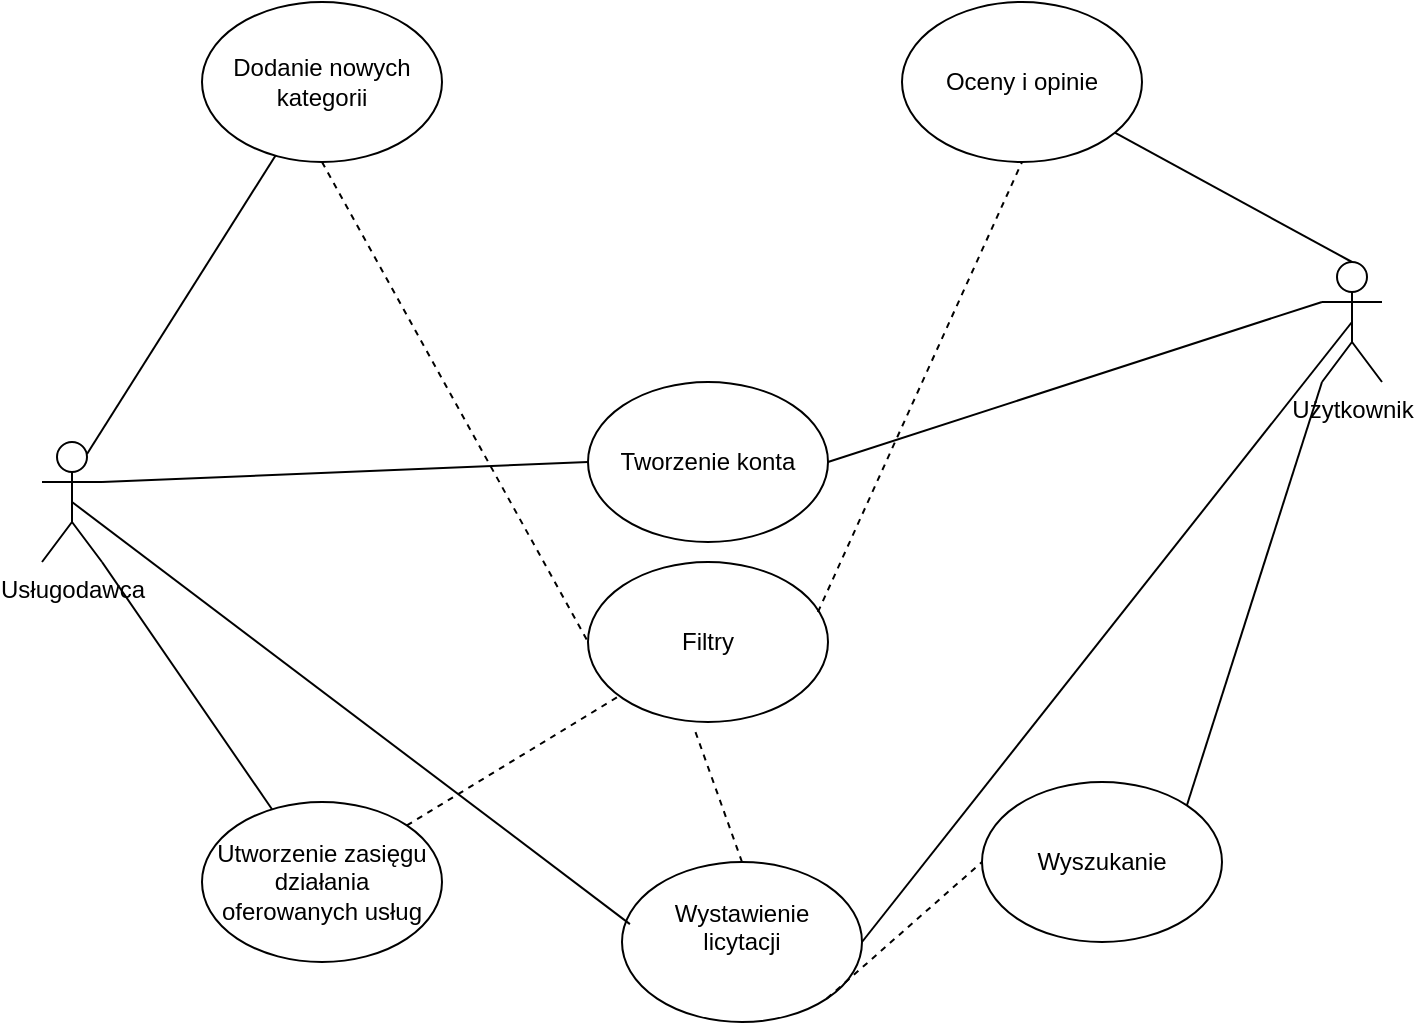 <mxfile version="12.4.2" type="github" pages="1">
  <diagram id="X4KtPScDE5aJx_dzZ8nU" name="Page-1">
    <mxGraphModel dx="1422" dy="791" grid="1" gridSize="10" guides="1" tooltips="1" connect="1" arrows="1" fold="1" page="1" pageScale="1" pageWidth="827" pageHeight="1169" math="0" shadow="0">
      <root>
        <mxCell id="0"/>
        <mxCell id="1" parent="0"/>
        <mxCell id="VTKftnoG7H33NL0N4lO0-1" value="Usługodawca" style="shape=umlActor;verticalLabelPosition=bottom;labelBackgroundColor=#ffffff;verticalAlign=top;html=1;outlineConnect=0;" parent="1" vertex="1">
          <mxGeometry x="80" y="480" width="30" height="60" as="geometry"/>
        </mxCell>
        <mxCell id="VTKftnoG7H33NL0N4lO0-3" value="Tworzenie konta" style="ellipse;whiteSpace=wrap;html=1;" parent="1" vertex="1">
          <mxGeometry x="353" y="450" width="120" height="80" as="geometry"/>
        </mxCell>
        <mxCell id="VTKftnoG7H33NL0N4lO0-4" value="Dodanie nowych kategorii" style="ellipse;whiteSpace=wrap;html=1;" parent="1" vertex="1">
          <mxGeometry x="160" y="260" width="120" height="80" as="geometry"/>
        </mxCell>
        <mxCell id="VTKftnoG7H33NL0N4lO0-5" value="Utworzenie zasięgu działania oferowanych usług" style="ellipse;whiteSpace=wrap;html=1;" parent="1" vertex="1">
          <mxGeometry x="160" y="660" width="120" height="80" as="geometry"/>
        </mxCell>
        <mxCell id="VTKftnoG7H33NL0N4lO0-6" value="Użytkownik" style="shape=umlActor;verticalLabelPosition=bottom;labelBackgroundColor=#ffffff;verticalAlign=top;html=1;outlineConnect=0;" parent="1" vertex="1">
          <mxGeometry x="720" y="390" width="30" height="60" as="geometry"/>
        </mxCell>
        <mxCell id="VTKftnoG7H33NL0N4lO0-7" value="Oceny i opinie" style="ellipse;whiteSpace=wrap;html=1;" parent="1" vertex="1">
          <mxGeometry x="510" y="260" width="120" height="80" as="geometry"/>
        </mxCell>
        <mxCell id="VTKftnoG7H33NL0N4lO0-8" value="Wyszukanie" style="ellipse;whiteSpace=wrap;html=1;" parent="1" vertex="1">
          <mxGeometry x="550" y="650" width="120" height="80" as="geometry"/>
        </mxCell>
        <mxCell id="pVavtnSqjncw0e83FAwv-1" value="" style="endArrow=none;html=1;entryX=1;entryY=1;entryDx=0;entryDy=0;entryPerimeter=0;" parent="1" source="VTKftnoG7H33NL0N4lO0-5" target="VTKftnoG7H33NL0N4lO0-1" edge="1">
          <mxGeometry width="50" height="50" relative="1" as="geometry">
            <mxPoint x="60" y="810" as="sourcePoint"/>
            <mxPoint x="110" y="760" as="targetPoint"/>
          </mxGeometry>
        </mxCell>
        <mxCell id="pVavtnSqjncw0e83FAwv-2" value="" style="endArrow=none;html=1;entryX=0.75;entryY=0.1;entryDx=0;entryDy=0;entryPerimeter=0;" parent="1" source="VTKftnoG7H33NL0N4lO0-4" target="VTKftnoG7H33NL0N4lO0-1" edge="1">
          <mxGeometry width="50" height="50" relative="1" as="geometry">
            <mxPoint x="60" y="810" as="sourcePoint"/>
            <mxPoint x="110" y="760" as="targetPoint"/>
          </mxGeometry>
        </mxCell>
        <mxCell id="pVavtnSqjncw0e83FAwv-3" value="" style="endArrow=none;html=1;entryX=0;entryY=1;entryDx=0;entryDy=0;entryPerimeter=0;exitX=1;exitY=0;exitDx=0;exitDy=0;" parent="1" source="VTKftnoG7H33NL0N4lO0-8" target="VTKftnoG7H33NL0N4lO0-6" edge="1">
          <mxGeometry width="50" height="50" relative="1" as="geometry">
            <mxPoint x="680" y="540" as="sourcePoint"/>
            <mxPoint x="730" y="450" as="targetPoint"/>
          </mxGeometry>
        </mxCell>
        <mxCell id="pVavtnSqjncw0e83FAwv-4" value="" style="endArrow=none;html=1;entryX=0.5;entryY=0;entryDx=0;entryDy=0;entryPerimeter=0;" parent="1" source="VTKftnoG7H33NL0N4lO0-7" target="VTKftnoG7H33NL0N4lO0-6" edge="1">
          <mxGeometry width="50" height="50" relative="1" as="geometry">
            <mxPoint x="60" y="810" as="sourcePoint"/>
            <mxPoint x="110" y="760" as="targetPoint"/>
          </mxGeometry>
        </mxCell>
        <mxCell id="pVavtnSqjncw0e83FAwv-5" value="" style="endArrow=none;html=1;entryX=1;entryY=0.333;entryDx=0;entryDy=0;entryPerimeter=0;exitX=0;exitY=0.5;exitDx=0;exitDy=0;" parent="1" source="VTKftnoG7H33NL0N4lO0-3" target="VTKftnoG7H33NL0N4lO0-1" edge="1">
          <mxGeometry width="50" height="50" relative="1" as="geometry">
            <mxPoint x="60" y="810" as="sourcePoint"/>
            <mxPoint x="110" y="760" as="targetPoint"/>
          </mxGeometry>
        </mxCell>
        <mxCell id="pVavtnSqjncw0e83FAwv-7" value="" style="endArrow=none;html=1;entryX=0;entryY=0.333;entryDx=0;entryDy=0;entryPerimeter=0;exitX=1;exitY=0.5;exitDx=0;exitDy=0;" parent="1" source="VTKftnoG7H33NL0N4lO0-3" target="VTKftnoG7H33NL0N4lO0-6" edge="1">
          <mxGeometry width="50" height="50" relative="1" as="geometry">
            <mxPoint x="60" y="810" as="sourcePoint"/>
            <mxPoint x="110" y="760" as="targetPoint"/>
          </mxGeometry>
        </mxCell>
        <mxCell id="0DhYK3gLRi87V5UBloDc-1" value="&lt;div&gt;Wystawienie &lt;br&gt;&lt;/div&gt;&lt;div&gt;licytacji&lt;/div&gt;&lt;div&gt;&lt;br&gt;&lt;/div&gt;" style="ellipse;whiteSpace=wrap;html=1;" vertex="1" parent="1">
          <mxGeometry x="370" y="690" width="120" height="80" as="geometry"/>
        </mxCell>
        <mxCell id="0DhYK3gLRi87V5UBloDc-2" value="" style="endArrow=none;html=1;entryX=0.033;entryY=0.388;entryDx=0;entryDy=0;entryPerimeter=0;exitX=0.5;exitY=0.5;exitDx=0;exitDy=0;exitPerimeter=0;" edge="1" parent="1" source="VTKftnoG7H33NL0N4lO0-1" target="0DhYK3gLRi87V5UBloDc-1">
          <mxGeometry width="50" height="50" relative="1" as="geometry">
            <mxPoint x="60" y="840" as="sourcePoint"/>
            <mxPoint x="110" y="790" as="targetPoint"/>
          </mxGeometry>
        </mxCell>
        <mxCell id="0DhYK3gLRi87V5UBloDc-3" value="" style="endArrow=none;html=1;entryX=0.5;entryY=0.5;entryDx=0;entryDy=0;entryPerimeter=0;exitX=1;exitY=0.5;exitDx=0;exitDy=0;" edge="1" parent="1" source="0DhYK3gLRi87V5UBloDc-1" target="VTKftnoG7H33NL0N4lO0-6">
          <mxGeometry width="50" height="50" relative="1" as="geometry">
            <mxPoint x="60" y="840" as="sourcePoint"/>
            <mxPoint x="110" y="790" as="targetPoint"/>
          </mxGeometry>
        </mxCell>
        <mxCell id="0DhYK3gLRi87V5UBloDc-4" value="" style="endArrow=none;dashed=1;html=1;entryX=0;entryY=0.5;entryDx=0;entryDy=0;exitX=1;exitY=1;exitDx=0;exitDy=0;" edge="1" parent="1" source="0DhYK3gLRi87V5UBloDc-1" target="VTKftnoG7H33NL0N4lO0-8">
          <mxGeometry width="50" height="50" relative="1" as="geometry">
            <mxPoint x="60" y="810" as="sourcePoint"/>
            <mxPoint x="110" y="760" as="targetPoint"/>
          </mxGeometry>
        </mxCell>
        <mxCell id="0DhYK3gLRi87V5UBloDc-6" value="Filtry" style="ellipse;whiteSpace=wrap;html=1;" vertex="1" parent="1">
          <mxGeometry x="353" y="540" width="120" height="80" as="geometry"/>
        </mxCell>
        <mxCell id="0DhYK3gLRi87V5UBloDc-8" value="" style="endArrow=none;dashed=1;html=1;exitX=1;exitY=0;exitDx=0;exitDy=0;" edge="1" parent="1" source="VTKftnoG7H33NL0N4lO0-5" target="0DhYK3gLRi87V5UBloDc-6">
          <mxGeometry width="50" height="50" relative="1" as="geometry">
            <mxPoint x="60" y="840" as="sourcePoint"/>
            <mxPoint x="110" y="790" as="targetPoint"/>
          </mxGeometry>
        </mxCell>
        <mxCell id="0DhYK3gLRi87V5UBloDc-9" value="" style="endArrow=none;dashed=1;html=1;entryX=0.442;entryY=1.038;entryDx=0;entryDy=0;entryPerimeter=0;exitX=0.5;exitY=0;exitDx=0;exitDy=0;" edge="1" parent="1" source="0DhYK3gLRi87V5UBloDc-1" target="0DhYK3gLRi87V5UBloDc-6">
          <mxGeometry width="50" height="50" relative="1" as="geometry">
            <mxPoint x="60" y="840" as="sourcePoint"/>
            <mxPoint x="110" y="790" as="targetPoint"/>
          </mxGeometry>
        </mxCell>
        <mxCell id="0DhYK3gLRi87V5UBloDc-10" value="" style="endArrow=none;dashed=1;html=1;entryX=0;entryY=0.5;entryDx=0;entryDy=0;exitX=0.5;exitY=1;exitDx=0;exitDy=0;" edge="1" parent="1" source="VTKftnoG7H33NL0N4lO0-4" target="0DhYK3gLRi87V5UBloDc-6">
          <mxGeometry width="50" height="50" relative="1" as="geometry">
            <mxPoint x="60" y="840" as="sourcePoint"/>
            <mxPoint x="110" y="790" as="targetPoint"/>
          </mxGeometry>
        </mxCell>
        <mxCell id="0DhYK3gLRi87V5UBloDc-11" value="" style="endArrow=none;dashed=1;html=1;entryX=0.5;entryY=1;entryDx=0;entryDy=0;exitX=0.958;exitY=0.313;exitDx=0;exitDy=0;exitPerimeter=0;" edge="1" parent="1" source="0DhYK3gLRi87V5UBloDc-6" target="VTKftnoG7H33NL0N4lO0-7">
          <mxGeometry width="50" height="50" relative="1" as="geometry">
            <mxPoint x="60" y="840" as="sourcePoint"/>
            <mxPoint x="110" y="790" as="targetPoint"/>
          </mxGeometry>
        </mxCell>
      </root>
    </mxGraphModel>
  </diagram>
</mxfile>
